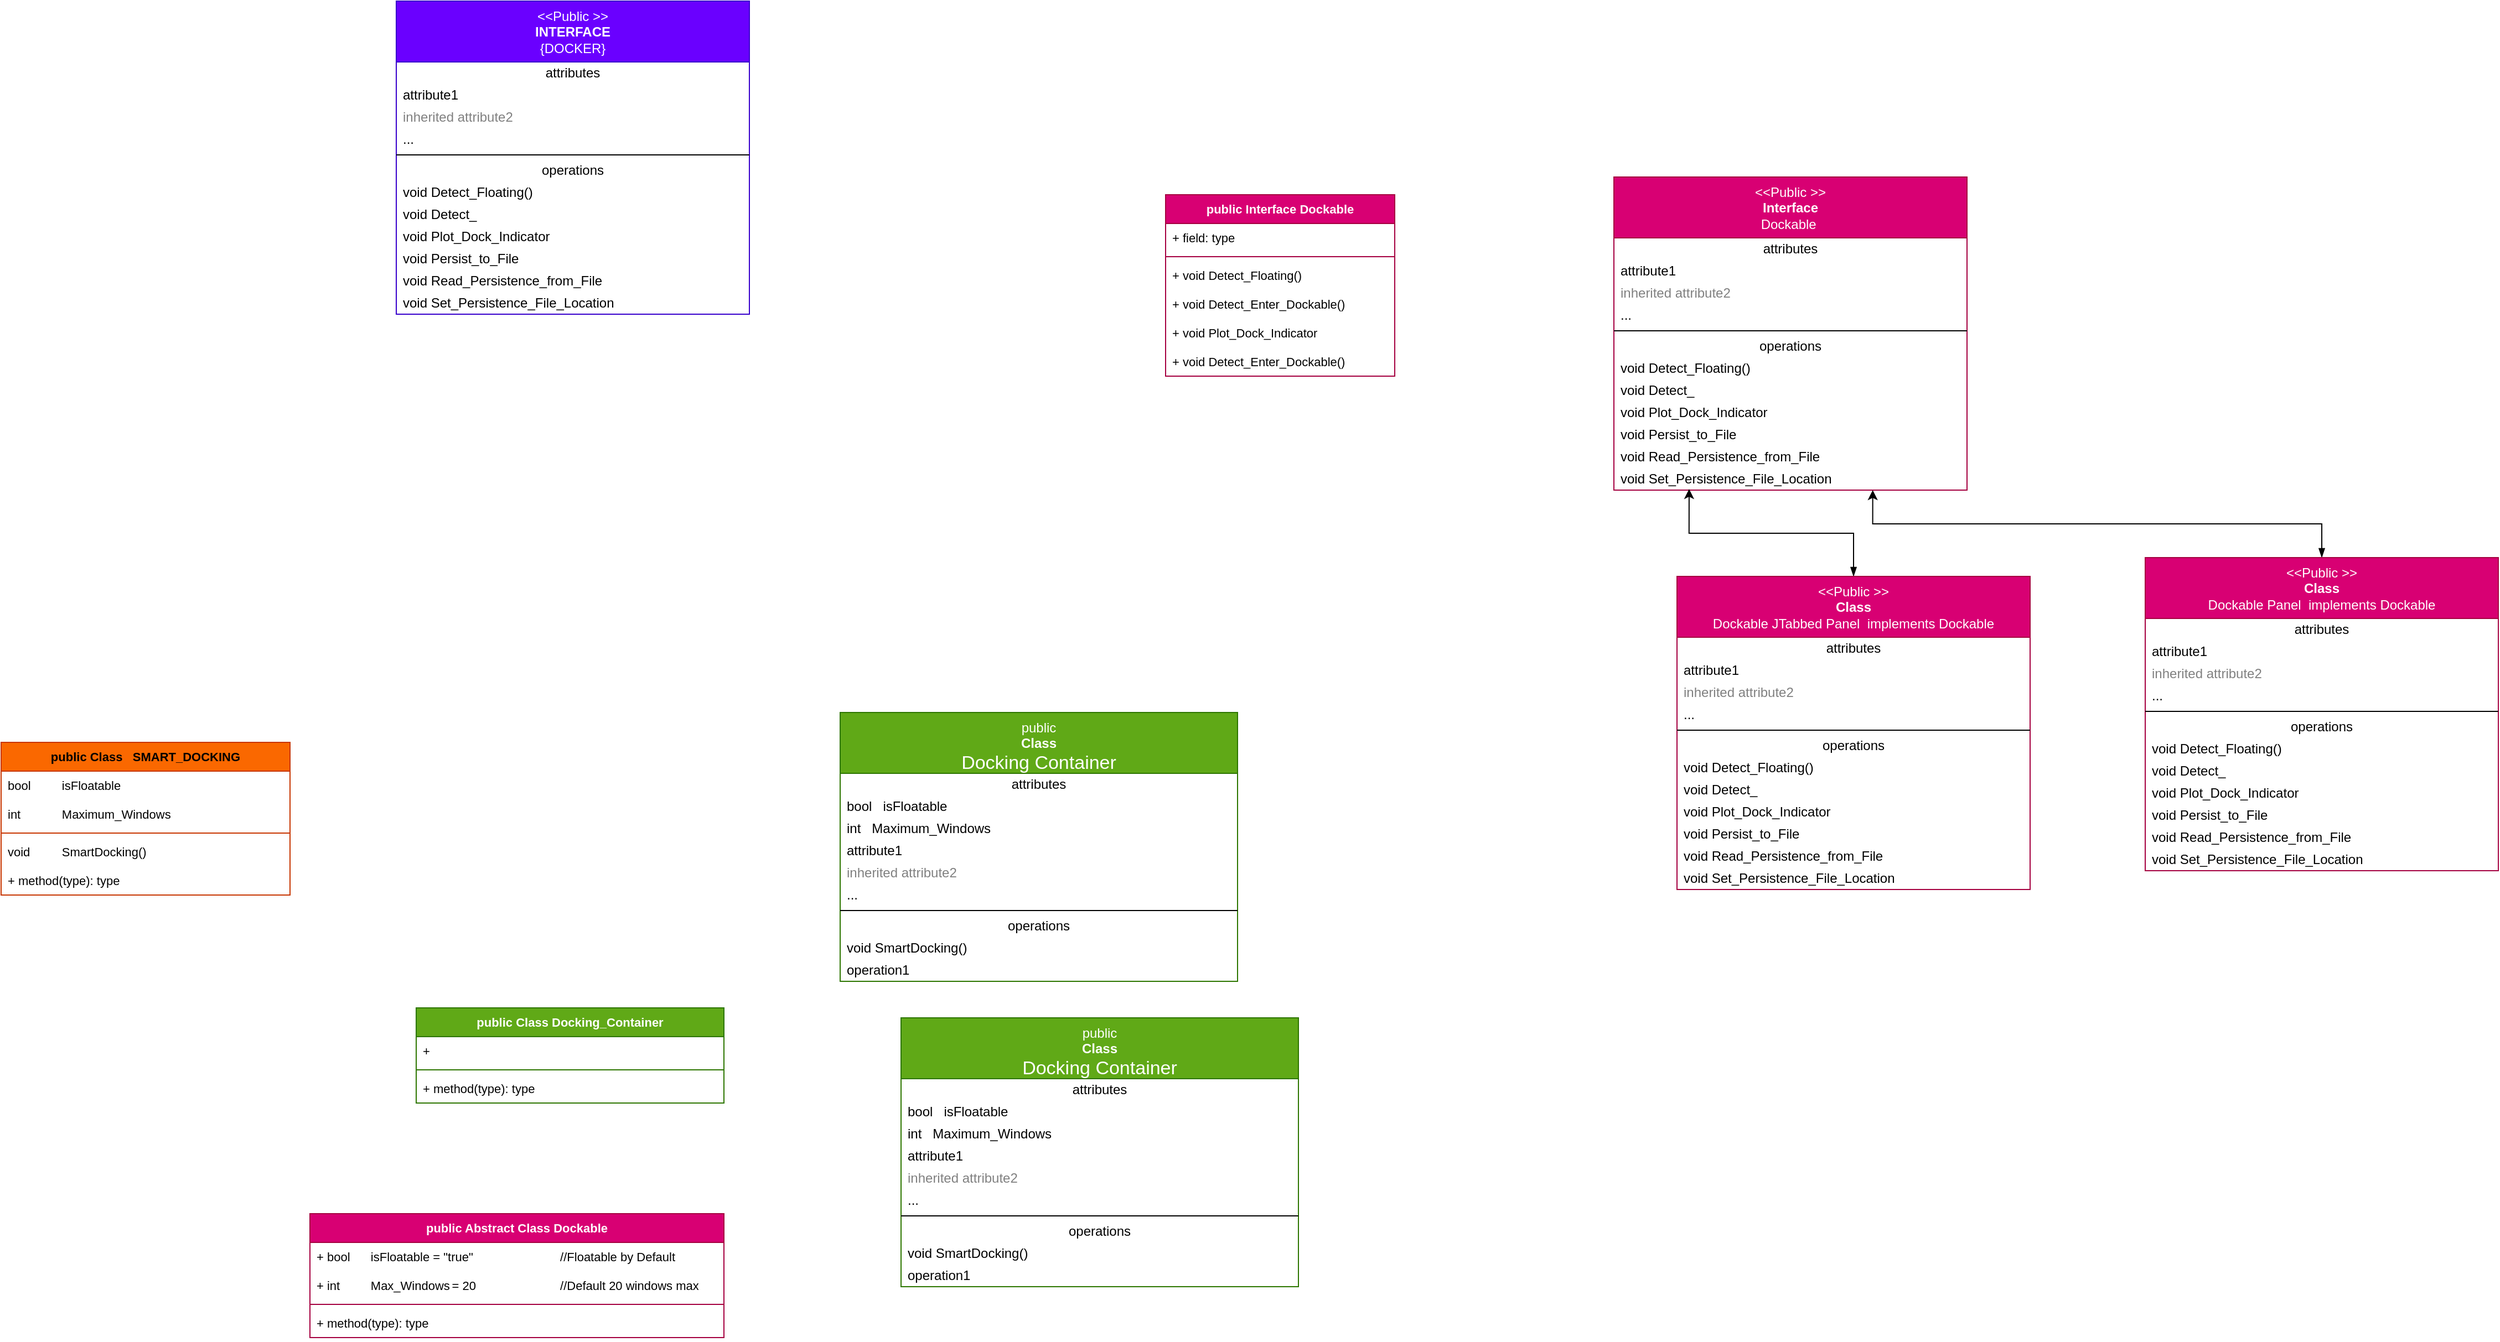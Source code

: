 <mxfile version="21.4.0" type="device">
  <diagram name="Page-1" id="hEe13QOGEc_TrbHQA4Oi">
    <mxGraphModel dx="1457" dy="1190" grid="0" gridSize="10" guides="1" tooltips="1" connect="1" arrows="1" fold="1" page="0" pageScale="1" pageWidth="827" pageHeight="1169" math="0" shadow="0">
      <root>
        <mxCell id="0" />
        <mxCell id="1" parent="0" />
        <mxCell id="b5HULVO_B9-mvFHrGQGt-9" value="&amp;lt;&amp;lt;Public &amp;gt;&amp;gt;&lt;br&gt;&lt;b&gt;INTERFACE&lt;/b&gt;&lt;br&gt;{DOCKER}" style="swimlane;fontStyle=0;align=center;verticalAlign=top;childLayout=stackLayout;horizontal=1;startSize=55;horizontalStack=0;resizeParent=1;resizeParentMax=0;resizeLast=0;collapsible=0;marginBottom=0;html=1;whiteSpace=wrap;fillColor=#6a00ff;fontColor=#ffffff;strokeColor=#3700CC;" vertex="1" parent="1">
          <mxGeometry x="-276" y="-440" width="319" height="283" as="geometry" />
        </mxCell>
        <mxCell id="b5HULVO_B9-mvFHrGQGt-10" value="attributes" style="text;html=1;strokeColor=none;fillColor=none;align=center;verticalAlign=middle;spacingLeft=4;spacingRight=4;overflow=hidden;rotatable=0;points=[[0,0.5],[1,0.5]];portConstraint=eastwest;whiteSpace=wrap;" vertex="1" parent="b5HULVO_B9-mvFHrGQGt-9">
          <mxGeometry y="55" width="319" height="20" as="geometry" />
        </mxCell>
        <mxCell id="b5HULVO_B9-mvFHrGQGt-11" value="attribute1" style="text;html=1;strokeColor=none;fillColor=none;align=left;verticalAlign=middle;spacingLeft=4;spacingRight=4;overflow=hidden;rotatable=0;points=[[0,0.5],[1,0.5]];portConstraint=eastwest;whiteSpace=wrap;" vertex="1" parent="b5HULVO_B9-mvFHrGQGt-9">
          <mxGeometry y="75" width="319" height="20" as="geometry" />
        </mxCell>
        <mxCell id="b5HULVO_B9-mvFHrGQGt-12" value="inherited attribute2" style="text;html=1;strokeColor=none;fillColor=none;align=left;verticalAlign=middle;spacingLeft=4;spacingRight=4;overflow=hidden;rotatable=0;points=[[0,0.5],[1,0.5]];portConstraint=eastwest;fontColor=#808080;whiteSpace=wrap;" vertex="1" parent="b5HULVO_B9-mvFHrGQGt-9">
          <mxGeometry y="95" width="319" height="20" as="geometry" />
        </mxCell>
        <mxCell id="b5HULVO_B9-mvFHrGQGt-13" value="..." style="text;html=1;strokeColor=none;fillColor=none;align=left;verticalAlign=middle;spacingLeft=4;spacingRight=4;overflow=hidden;rotatable=0;points=[[0,0.5],[1,0.5]];portConstraint=eastwest;whiteSpace=wrap;" vertex="1" parent="b5HULVO_B9-mvFHrGQGt-9">
          <mxGeometry y="115" width="319" height="20" as="geometry" />
        </mxCell>
        <mxCell id="b5HULVO_B9-mvFHrGQGt-14" value="" style="line;strokeWidth=1;fillColor=none;align=left;verticalAlign=middle;spacingTop=-1;spacingLeft=3;spacingRight=3;rotatable=0;labelPosition=right;points=[];portConstraint=eastwest;" vertex="1" parent="b5HULVO_B9-mvFHrGQGt-9">
          <mxGeometry y="135" width="319" height="8" as="geometry" />
        </mxCell>
        <mxCell id="b5HULVO_B9-mvFHrGQGt-15" value="operations" style="text;html=1;strokeColor=none;fillColor=none;align=center;verticalAlign=middle;spacingLeft=4;spacingRight=4;overflow=hidden;rotatable=0;points=[[0,0.5],[1,0.5]];portConstraint=eastwest;whiteSpace=wrap;" vertex="1" parent="b5HULVO_B9-mvFHrGQGt-9">
          <mxGeometry y="143" width="319" height="20" as="geometry" />
        </mxCell>
        <mxCell id="b5HULVO_B9-mvFHrGQGt-16" value="void Detect_Floating()" style="text;html=1;strokeColor=none;fillColor=none;align=left;verticalAlign=middle;spacingLeft=4;spacingRight=4;overflow=hidden;rotatable=0;points=[[0,0.5],[1,0.5]];portConstraint=eastwest;whiteSpace=wrap;" vertex="1" parent="b5HULVO_B9-mvFHrGQGt-9">
          <mxGeometry y="163" width="319" height="20" as="geometry" />
        </mxCell>
        <mxCell id="b5HULVO_B9-mvFHrGQGt-17" value="void Detect_" style="text;html=1;strokeColor=none;fillColor=none;align=left;verticalAlign=middle;spacingLeft=4;spacingRight=4;overflow=hidden;rotatable=0;points=[[0,0.5],[1,0.5]];portConstraint=eastwest;whiteSpace=wrap;" vertex="1" parent="b5HULVO_B9-mvFHrGQGt-9">
          <mxGeometry y="183" width="319" height="20" as="geometry" />
        </mxCell>
        <mxCell id="b5HULVO_B9-mvFHrGQGt-18" value="void Plot_Dock_Indicator" style="text;html=1;strokeColor=none;fillColor=none;align=left;verticalAlign=middle;spacingLeft=4;spacingRight=4;overflow=hidden;rotatable=0;points=[[0,0.5],[1,0.5]];portConstraint=eastwest;whiteSpace=wrap;" vertex="1" parent="b5HULVO_B9-mvFHrGQGt-9">
          <mxGeometry y="203" width="319" height="20" as="geometry" />
        </mxCell>
        <mxCell id="b5HULVO_B9-mvFHrGQGt-19" value="void Persist_to_File" style="text;html=1;strokeColor=none;fillColor=none;align=left;verticalAlign=middle;spacingLeft=4;spacingRight=4;overflow=hidden;rotatable=0;points=[[0,0.5],[1,0.5]];portConstraint=eastwest;whiteSpace=wrap;" vertex="1" parent="b5HULVO_B9-mvFHrGQGt-9">
          <mxGeometry y="223" width="319" height="20" as="geometry" />
        </mxCell>
        <mxCell id="b5HULVO_B9-mvFHrGQGt-20" value="void Read_Persistence_from_File" style="text;html=1;strokeColor=none;fillColor=none;align=left;verticalAlign=middle;spacingLeft=4;spacingRight=4;overflow=hidden;rotatable=0;points=[[0,0.5],[1,0.5]];portConstraint=eastwest;whiteSpace=wrap;" vertex="1" parent="b5HULVO_B9-mvFHrGQGt-9">
          <mxGeometry y="243" width="319" height="20" as="geometry" />
        </mxCell>
        <mxCell id="b5HULVO_B9-mvFHrGQGt-21" value="void Set_Persistence_File_Location" style="text;html=1;strokeColor=none;fillColor=none;align=left;verticalAlign=middle;spacingLeft=4;spacingRight=4;overflow=hidden;rotatable=0;points=[[0,0.5],[1,0.5]];portConstraint=eastwest;whiteSpace=wrap;" vertex="1" parent="b5HULVO_B9-mvFHrGQGt-9">
          <mxGeometry y="263" width="319" height="20" as="geometry" />
        </mxCell>
        <mxCell id="b5HULVO_B9-mvFHrGQGt-44" value="public&lt;br&gt;&lt;b&gt;Class&lt;/b&gt;&lt;br&gt;&lt;span style=&quot;font-size: 17px;&quot;&gt;Docking Container&lt;/span&gt;" style="swimlane;fontStyle=0;align=center;verticalAlign=top;childLayout=stackLayout;horizontal=1;startSize=55;horizontalStack=0;resizeParent=1;resizeParentMax=0;resizeLast=0;collapsible=0;marginBottom=0;html=1;whiteSpace=wrap;fillColor=#60a917;fontColor=#ffffff;strokeColor=#2D7600;" vertex="1" parent="1">
          <mxGeometry x="125" y="203" width="359" height="243" as="geometry" />
        </mxCell>
        <mxCell id="b5HULVO_B9-mvFHrGQGt-45" value="attributes" style="text;html=1;strokeColor=none;fillColor=none;align=center;verticalAlign=middle;spacingLeft=4;spacingRight=4;overflow=hidden;rotatable=0;points=[[0,0.5],[1,0.5]];portConstraint=eastwest;whiteSpace=wrap;" vertex="1" parent="b5HULVO_B9-mvFHrGQGt-44">
          <mxGeometry y="55" width="359" height="20" as="geometry" />
        </mxCell>
        <mxCell id="b5HULVO_B9-mvFHrGQGt-46" value="bool&amp;nbsp; &amp;nbsp;isFloatable" style="text;html=1;strokeColor=none;fillColor=none;align=left;verticalAlign=middle;spacingLeft=4;spacingRight=4;overflow=hidden;rotatable=0;points=[[0,0.5],[1,0.5]];portConstraint=eastwest;whiteSpace=wrap;" vertex="1" parent="b5HULVO_B9-mvFHrGQGt-44">
          <mxGeometry y="75" width="359" height="20" as="geometry" />
        </mxCell>
        <mxCell id="b5HULVO_B9-mvFHrGQGt-47" value="int&amp;nbsp; &amp;nbsp;Maximum_Windows" style="text;html=1;strokeColor=none;fillColor=none;align=left;verticalAlign=middle;spacingLeft=4;spacingRight=4;overflow=hidden;rotatable=0;points=[[0,0.5],[1,0.5]];portConstraint=eastwest;whiteSpace=wrap;" vertex="1" parent="b5HULVO_B9-mvFHrGQGt-44">
          <mxGeometry y="95" width="359" height="20" as="geometry" />
        </mxCell>
        <mxCell id="b5HULVO_B9-mvFHrGQGt-48" value="attribute1" style="text;html=1;strokeColor=none;fillColor=none;align=left;verticalAlign=middle;spacingLeft=4;spacingRight=4;overflow=hidden;rotatable=0;points=[[0,0.5],[1,0.5]];portConstraint=eastwest;whiteSpace=wrap;" vertex="1" parent="b5HULVO_B9-mvFHrGQGt-44">
          <mxGeometry y="115" width="359" height="20" as="geometry" />
        </mxCell>
        <mxCell id="b5HULVO_B9-mvFHrGQGt-49" value="inherited attribute2" style="text;html=1;strokeColor=none;fillColor=none;align=left;verticalAlign=middle;spacingLeft=4;spacingRight=4;overflow=hidden;rotatable=0;points=[[0,0.5],[1,0.5]];portConstraint=eastwest;fontColor=#808080;whiteSpace=wrap;" vertex="1" parent="b5HULVO_B9-mvFHrGQGt-44">
          <mxGeometry y="135" width="359" height="20" as="geometry" />
        </mxCell>
        <mxCell id="b5HULVO_B9-mvFHrGQGt-50" value="..." style="text;html=1;strokeColor=none;fillColor=none;align=left;verticalAlign=middle;spacingLeft=4;spacingRight=4;overflow=hidden;rotatable=0;points=[[0,0.5],[1,0.5]];portConstraint=eastwest;whiteSpace=wrap;" vertex="1" parent="b5HULVO_B9-mvFHrGQGt-44">
          <mxGeometry y="155" width="359" height="20" as="geometry" />
        </mxCell>
        <mxCell id="b5HULVO_B9-mvFHrGQGt-51" value="" style="line;strokeWidth=1;fillColor=none;align=left;verticalAlign=middle;spacingTop=-1;spacingLeft=3;spacingRight=3;rotatable=0;labelPosition=right;points=[];portConstraint=eastwest;" vertex="1" parent="b5HULVO_B9-mvFHrGQGt-44">
          <mxGeometry y="175" width="359" height="8" as="geometry" />
        </mxCell>
        <mxCell id="b5HULVO_B9-mvFHrGQGt-52" value="operations" style="text;html=1;strokeColor=none;fillColor=none;align=center;verticalAlign=middle;spacingLeft=4;spacingRight=4;overflow=hidden;rotatable=0;points=[[0,0.5],[1,0.5]];portConstraint=eastwest;whiteSpace=wrap;" vertex="1" parent="b5HULVO_B9-mvFHrGQGt-44">
          <mxGeometry y="183" width="359" height="20" as="geometry" />
        </mxCell>
        <mxCell id="b5HULVO_B9-mvFHrGQGt-53" value="void SmartDocking()" style="text;html=1;strokeColor=none;fillColor=none;align=left;verticalAlign=middle;spacingLeft=4;spacingRight=4;overflow=hidden;rotatable=0;points=[[0,0.5],[1,0.5]];portConstraint=eastwest;whiteSpace=wrap;" vertex="1" parent="b5HULVO_B9-mvFHrGQGt-44">
          <mxGeometry y="203" width="359" height="20" as="geometry" />
        </mxCell>
        <mxCell id="b5HULVO_B9-mvFHrGQGt-54" value="operation1" style="text;html=1;strokeColor=none;fillColor=none;align=left;verticalAlign=middle;spacingLeft=4;spacingRight=4;overflow=hidden;rotatable=0;points=[[0,0.5],[1,0.5]];portConstraint=eastwest;whiteSpace=wrap;" vertex="1" parent="b5HULVO_B9-mvFHrGQGt-44">
          <mxGeometry y="223" width="359" height="20" as="geometry" />
        </mxCell>
        <mxCell id="b5HULVO_B9-mvFHrGQGt-66" value="&amp;lt;&amp;lt;Public &amp;gt;&amp;gt;&lt;br&gt;&lt;b&gt;Interface&lt;/b&gt;&lt;br&gt;Dockable&amp;nbsp;" style="swimlane;fontStyle=0;align=center;verticalAlign=top;childLayout=stackLayout;horizontal=1;startSize=55;horizontalStack=0;resizeParent=1;resizeParentMax=0;resizeLast=0;collapsible=0;marginBottom=0;html=1;whiteSpace=wrap;fillColor=#d80073;fontColor=#ffffff;strokeColor=#A50040;" vertex="1" parent="1">
          <mxGeometry x="824" y="-281" width="319" height="283" as="geometry" />
        </mxCell>
        <mxCell id="b5HULVO_B9-mvFHrGQGt-67" value="attributes" style="text;html=1;strokeColor=none;fillColor=none;align=center;verticalAlign=middle;spacingLeft=4;spacingRight=4;overflow=hidden;rotatable=0;points=[[0,0.5],[1,0.5]];portConstraint=eastwest;whiteSpace=wrap;" vertex="1" parent="b5HULVO_B9-mvFHrGQGt-66">
          <mxGeometry y="55" width="319" height="20" as="geometry" />
        </mxCell>
        <mxCell id="b5HULVO_B9-mvFHrGQGt-68" value="attribute1" style="text;html=1;strokeColor=none;fillColor=none;align=left;verticalAlign=middle;spacingLeft=4;spacingRight=4;overflow=hidden;rotatable=0;points=[[0,0.5],[1,0.5]];portConstraint=eastwest;whiteSpace=wrap;" vertex="1" parent="b5HULVO_B9-mvFHrGQGt-66">
          <mxGeometry y="75" width="319" height="20" as="geometry" />
        </mxCell>
        <mxCell id="b5HULVO_B9-mvFHrGQGt-69" value="inherited attribute2" style="text;html=1;strokeColor=none;fillColor=none;align=left;verticalAlign=middle;spacingLeft=4;spacingRight=4;overflow=hidden;rotatable=0;points=[[0,0.5],[1,0.5]];portConstraint=eastwest;fontColor=#808080;whiteSpace=wrap;" vertex="1" parent="b5HULVO_B9-mvFHrGQGt-66">
          <mxGeometry y="95" width="319" height="20" as="geometry" />
        </mxCell>
        <mxCell id="b5HULVO_B9-mvFHrGQGt-70" value="..." style="text;html=1;strokeColor=none;fillColor=none;align=left;verticalAlign=middle;spacingLeft=4;spacingRight=4;overflow=hidden;rotatable=0;points=[[0,0.5],[1,0.5]];portConstraint=eastwest;whiteSpace=wrap;" vertex="1" parent="b5HULVO_B9-mvFHrGQGt-66">
          <mxGeometry y="115" width="319" height="20" as="geometry" />
        </mxCell>
        <mxCell id="b5HULVO_B9-mvFHrGQGt-71" value="" style="line;strokeWidth=1;fillColor=none;align=left;verticalAlign=middle;spacingTop=-1;spacingLeft=3;spacingRight=3;rotatable=0;labelPosition=right;points=[];portConstraint=eastwest;" vertex="1" parent="b5HULVO_B9-mvFHrGQGt-66">
          <mxGeometry y="135" width="319" height="8" as="geometry" />
        </mxCell>
        <mxCell id="b5HULVO_B9-mvFHrGQGt-72" value="operations" style="text;html=1;strokeColor=none;fillColor=none;align=center;verticalAlign=middle;spacingLeft=4;spacingRight=4;overflow=hidden;rotatable=0;points=[[0,0.5],[1,0.5]];portConstraint=eastwest;whiteSpace=wrap;" vertex="1" parent="b5HULVO_B9-mvFHrGQGt-66">
          <mxGeometry y="143" width="319" height="20" as="geometry" />
        </mxCell>
        <mxCell id="b5HULVO_B9-mvFHrGQGt-73" value="void Detect_Floating()" style="text;html=1;strokeColor=none;fillColor=none;align=left;verticalAlign=middle;spacingLeft=4;spacingRight=4;overflow=hidden;rotatable=0;points=[[0,0.5],[1,0.5]];portConstraint=eastwest;whiteSpace=wrap;" vertex="1" parent="b5HULVO_B9-mvFHrGQGt-66">
          <mxGeometry y="163" width="319" height="20" as="geometry" />
        </mxCell>
        <mxCell id="b5HULVO_B9-mvFHrGQGt-74" value="void Detect_" style="text;html=1;strokeColor=none;fillColor=none;align=left;verticalAlign=middle;spacingLeft=4;spacingRight=4;overflow=hidden;rotatable=0;points=[[0,0.5],[1,0.5]];portConstraint=eastwest;whiteSpace=wrap;" vertex="1" parent="b5HULVO_B9-mvFHrGQGt-66">
          <mxGeometry y="183" width="319" height="20" as="geometry" />
        </mxCell>
        <mxCell id="b5HULVO_B9-mvFHrGQGt-75" value="void Plot_Dock_Indicator" style="text;html=1;strokeColor=none;fillColor=none;align=left;verticalAlign=middle;spacingLeft=4;spacingRight=4;overflow=hidden;rotatable=0;points=[[0,0.5],[1,0.5]];portConstraint=eastwest;whiteSpace=wrap;" vertex="1" parent="b5HULVO_B9-mvFHrGQGt-66">
          <mxGeometry y="203" width="319" height="20" as="geometry" />
        </mxCell>
        <mxCell id="b5HULVO_B9-mvFHrGQGt-76" value="void Persist_to_File" style="text;html=1;strokeColor=none;fillColor=none;align=left;verticalAlign=middle;spacingLeft=4;spacingRight=4;overflow=hidden;rotatable=0;points=[[0,0.5],[1,0.5]];portConstraint=eastwest;whiteSpace=wrap;" vertex="1" parent="b5HULVO_B9-mvFHrGQGt-66">
          <mxGeometry y="223" width="319" height="20" as="geometry" />
        </mxCell>
        <mxCell id="b5HULVO_B9-mvFHrGQGt-77" value="void Read_Persistence_from_File" style="text;html=1;strokeColor=none;fillColor=none;align=left;verticalAlign=middle;spacingLeft=4;spacingRight=4;overflow=hidden;rotatable=0;points=[[0,0.5],[1,0.5]];portConstraint=eastwest;whiteSpace=wrap;" vertex="1" parent="b5HULVO_B9-mvFHrGQGt-66">
          <mxGeometry y="243" width="319" height="20" as="geometry" />
        </mxCell>
        <mxCell id="b5HULVO_B9-mvFHrGQGt-78" value="void Set_Persistence_File_Location" style="text;html=1;strokeColor=none;fillColor=none;align=left;verticalAlign=middle;spacingLeft=4;spacingRight=4;overflow=hidden;rotatable=0;points=[[0,0.5],[1,0.5]];portConstraint=eastwest;whiteSpace=wrap;" vertex="1" parent="b5HULVO_B9-mvFHrGQGt-66">
          <mxGeometry y="263" width="319" height="20" as="geometry" />
        </mxCell>
        <mxCell id="b5HULVO_B9-mvFHrGQGt-107" style="edgeStyle=orthogonalEdgeStyle;shape=connector;rounded=0;orthogonalLoop=1;jettySize=auto;html=1;exitX=0.5;exitY=0;exitDx=0;exitDy=0;entryX=0.733;entryY=1;entryDx=0;entryDy=0;entryPerimeter=0;labelBackgroundColor=default;strokeColor=default;fontFamily=Helvetica;fontSize=11;fontColor=default;startArrow=blockThin;startFill=1;endArrow=classic;" edge="1" parent="1" source="b5HULVO_B9-mvFHrGQGt-79" target="b5HULVO_B9-mvFHrGQGt-78">
          <mxGeometry relative="1" as="geometry" />
        </mxCell>
        <mxCell id="b5HULVO_B9-mvFHrGQGt-79" value="&amp;lt;&amp;lt;Public &amp;gt;&amp;gt;&lt;br&gt;&lt;b&gt;Class&lt;/b&gt;&lt;br&gt;Dockable Panel&amp;nbsp; implements Dockable" style="swimlane;fontStyle=0;align=center;verticalAlign=top;childLayout=stackLayout;horizontal=1;startSize=55;horizontalStack=0;resizeParent=1;resizeParentMax=0;resizeLast=0;collapsible=0;marginBottom=0;html=1;whiteSpace=wrap;fillColor=#d80073;fontColor=#ffffff;strokeColor=#A50040;" vertex="1" parent="1">
          <mxGeometry x="1304" y="63" width="319" height="283" as="geometry" />
        </mxCell>
        <mxCell id="b5HULVO_B9-mvFHrGQGt-80" value="attributes" style="text;html=1;strokeColor=none;fillColor=none;align=center;verticalAlign=middle;spacingLeft=4;spacingRight=4;overflow=hidden;rotatable=0;points=[[0,0.5],[1,0.5]];portConstraint=eastwest;whiteSpace=wrap;" vertex="1" parent="b5HULVO_B9-mvFHrGQGt-79">
          <mxGeometry y="55" width="319" height="20" as="geometry" />
        </mxCell>
        <mxCell id="b5HULVO_B9-mvFHrGQGt-81" value="attribute1" style="text;html=1;strokeColor=none;fillColor=none;align=left;verticalAlign=middle;spacingLeft=4;spacingRight=4;overflow=hidden;rotatable=0;points=[[0,0.5],[1,0.5]];portConstraint=eastwest;whiteSpace=wrap;" vertex="1" parent="b5HULVO_B9-mvFHrGQGt-79">
          <mxGeometry y="75" width="319" height="20" as="geometry" />
        </mxCell>
        <mxCell id="b5HULVO_B9-mvFHrGQGt-82" value="inherited attribute2" style="text;html=1;strokeColor=none;fillColor=none;align=left;verticalAlign=middle;spacingLeft=4;spacingRight=4;overflow=hidden;rotatable=0;points=[[0,0.5],[1,0.5]];portConstraint=eastwest;fontColor=#808080;whiteSpace=wrap;" vertex="1" parent="b5HULVO_B9-mvFHrGQGt-79">
          <mxGeometry y="95" width="319" height="20" as="geometry" />
        </mxCell>
        <mxCell id="b5HULVO_B9-mvFHrGQGt-83" value="..." style="text;html=1;strokeColor=none;fillColor=none;align=left;verticalAlign=middle;spacingLeft=4;spacingRight=4;overflow=hidden;rotatable=0;points=[[0,0.5],[1,0.5]];portConstraint=eastwest;whiteSpace=wrap;" vertex="1" parent="b5HULVO_B9-mvFHrGQGt-79">
          <mxGeometry y="115" width="319" height="20" as="geometry" />
        </mxCell>
        <mxCell id="b5HULVO_B9-mvFHrGQGt-84" value="" style="line;strokeWidth=1;fillColor=none;align=left;verticalAlign=middle;spacingTop=-1;spacingLeft=3;spacingRight=3;rotatable=0;labelPosition=right;points=[];portConstraint=eastwest;" vertex="1" parent="b5HULVO_B9-mvFHrGQGt-79">
          <mxGeometry y="135" width="319" height="8" as="geometry" />
        </mxCell>
        <mxCell id="b5HULVO_B9-mvFHrGQGt-85" value="operations" style="text;html=1;strokeColor=none;fillColor=none;align=center;verticalAlign=middle;spacingLeft=4;spacingRight=4;overflow=hidden;rotatable=0;points=[[0,0.5],[1,0.5]];portConstraint=eastwest;whiteSpace=wrap;" vertex="1" parent="b5HULVO_B9-mvFHrGQGt-79">
          <mxGeometry y="143" width="319" height="20" as="geometry" />
        </mxCell>
        <mxCell id="b5HULVO_B9-mvFHrGQGt-86" value="void Detect_Floating()" style="text;html=1;strokeColor=none;fillColor=none;align=left;verticalAlign=middle;spacingLeft=4;spacingRight=4;overflow=hidden;rotatable=0;points=[[0,0.5],[1,0.5]];portConstraint=eastwest;whiteSpace=wrap;" vertex="1" parent="b5HULVO_B9-mvFHrGQGt-79">
          <mxGeometry y="163" width="319" height="20" as="geometry" />
        </mxCell>
        <mxCell id="b5HULVO_B9-mvFHrGQGt-87" value="void Detect_" style="text;html=1;strokeColor=none;fillColor=none;align=left;verticalAlign=middle;spacingLeft=4;spacingRight=4;overflow=hidden;rotatable=0;points=[[0,0.5],[1,0.5]];portConstraint=eastwest;whiteSpace=wrap;" vertex="1" parent="b5HULVO_B9-mvFHrGQGt-79">
          <mxGeometry y="183" width="319" height="20" as="geometry" />
        </mxCell>
        <mxCell id="b5HULVO_B9-mvFHrGQGt-88" value="void Plot_Dock_Indicator" style="text;html=1;strokeColor=none;fillColor=none;align=left;verticalAlign=middle;spacingLeft=4;spacingRight=4;overflow=hidden;rotatable=0;points=[[0,0.5],[1,0.5]];portConstraint=eastwest;whiteSpace=wrap;" vertex="1" parent="b5HULVO_B9-mvFHrGQGt-79">
          <mxGeometry y="203" width="319" height="20" as="geometry" />
        </mxCell>
        <mxCell id="b5HULVO_B9-mvFHrGQGt-89" value="void Persist_to_File" style="text;html=1;strokeColor=none;fillColor=none;align=left;verticalAlign=middle;spacingLeft=4;spacingRight=4;overflow=hidden;rotatable=0;points=[[0,0.5],[1,0.5]];portConstraint=eastwest;whiteSpace=wrap;" vertex="1" parent="b5HULVO_B9-mvFHrGQGt-79">
          <mxGeometry y="223" width="319" height="20" as="geometry" />
        </mxCell>
        <mxCell id="b5HULVO_B9-mvFHrGQGt-90" value="void Read_Persistence_from_File" style="text;html=1;strokeColor=none;fillColor=none;align=left;verticalAlign=middle;spacingLeft=4;spacingRight=4;overflow=hidden;rotatable=0;points=[[0,0.5],[1,0.5]];portConstraint=eastwest;whiteSpace=wrap;" vertex="1" parent="b5HULVO_B9-mvFHrGQGt-79">
          <mxGeometry y="243" width="319" height="20" as="geometry" />
        </mxCell>
        <mxCell id="b5HULVO_B9-mvFHrGQGt-91" value="void Set_Persistence_File_Location" style="text;html=1;strokeColor=none;fillColor=none;align=left;verticalAlign=middle;spacingLeft=4;spacingRight=4;overflow=hidden;rotatable=0;points=[[0,0.5],[1,0.5]];portConstraint=eastwest;whiteSpace=wrap;" vertex="1" parent="b5HULVO_B9-mvFHrGQGt-79">
          <mxGeometry y="263" width="319" height="20" as="geometry" />
        </mxCell>
        <mxCell id="b5HULVO_B9-mvFHrGQGt-105" style="edgeStyle=orthogonalEdgeStyle;rounded=0;orthogonalLoop=1;jettySize=auto;html=1;exitX=0.5;exitY=0;exitDx=0;exitDy=0;entryX=0.213;entryY=0.95;entryDx=0;entryDy=0;entryPerimeter=0;startArrow=blockThin;startFill=1;" edge="1" parent="1" source="b5HULVO_B9-mvFHrGQGt-92" target="b5HULVO_B9-mvFHrGQGt-78">
          <mxGeometry relative="1" as="geometry" />
        </mxCell>
        <mxCell id="b5HULVO_B9-mvFHrGQGt-92" value="&amp;lt;&amp;lt;Public &amp;gt;&amp;gt;&lt;br&gt;&lt;b&gt;Class&lt;/b&gt;&lt;br&gt;Dockable JTabbed Panel&amp;nbsp; implements Dockable" style="swimlane;fontStyle=0;align=center;verticalAlign=top;childLayout=stackLayout;horizontal=1;startSize=55;horizontalStack=0;resizeParent=1;resizeParentMax=0;resizeLast=0;collapsible=0;marginBottom=0;html=1;whiteSpace=wrap;fillColor=#d80073;fontColor=#ffffff;strokeColor=#A50040;" vertex="1" parent="1">
          <mxGeometry x="881" y="80" width="319" height="283" as="geometry" />
        </mxCell>
        <mxCell id="b5HULVO_B9-mvFHrGQGt-93" value="attributes" style="text;html=1;strokeColor=none;fillColor=none;align=center;verticalAlign=middle;spacingLeft=4;spacingRight=4;overflow=hidden;rotatable=0;points=[[0,0.5],[1,0.5]];portConstraint=eastwest;whiteSpace=wrap;" vertex="1" parent="b5HULVO_B9-mvFHrGQGt-92">
          <mxGeometry y="55" width="319" height="20" as="geometry" />
        </mxCell>
        <mxCell id="b5HULVO_B9-mvFHrGQGt-94" value="attribute1" style="text;html=1;strokeColor=none;fillColor=none;align=left;verticalAlign=middle;spacingLeft=4;spacingRight=4;overflow=hidden;rotatable=0;points=[[0,0.5],[1,0.5]];portConstraint=eastwest;whiteSpace=wrap;" vertex="1" parent="b5HULVO_B9-mvFHrGQGt-92">
          <mxGeometry y="75" width="319" height="20" as="geometry" />
        </mxCell>
        <mxCell id="b5HULVO_B9-mvFHrGQGt-95" value="inherited attribute2" style="text;html=1;strokeColor=none;fillColor=none;align=left;verticalAlign=middle;spacingLeft=4;spacingRight=4;overflow=hidden;rotatable=0;points=[[0,0.5],[1,0.5]];portConstraint=eastwest;fontColor=#808080;whiteSpace=wrap;" vertex="1" parent="b5HULVO_B9-mvFHrGQGt-92">
          <mxGeometry y="95" width="319" height="20" as="geometry" />
        </mxCell>
        <mxCell id="b5HULVO_B9-mvFHrGQGt-96" value="..." style="text;html=1;strokeColor=none;fillColor=none;align=left;verticalAlign=middle;spacingLeft=4;spacingRight=4;overflow=hidden;rotatable=0;points=[[0,0.5],[1,0.5]];portConstraint=eastwest;whiteSpace=wrap;" vertex="1" parent="b5HULVO_B9-mvFHrGQGt-92">
          <mxGeometry y="115" width="319" height="20" as="geometry" />
        </mxCell>
        <mxCell id="b5HULVO_B9-mvFHrGQGt-97" value="" style="line;strokeWidth=1;fillColor=none;align=left;verticalAlign=middle;spacingTop=-1;spacingLeft=3;spacingRight=3;rotatable=0;labelPosition=right;points=[];portConstraint=eastwest;" vertex="1" parent="b5HULVO_B9-mvFHrGQGt-92">
          <mxGeometry y="135" width="319" height="8" as="geometry" />
        </mxCell>
        <mxCell id="b5HULVO_B9-mvFHrGQGt-98" value="operations" style="text;html=1;strokeColor=none;fillColor=none;align=center;verticalAlign=middle;spacingLeft=4;spacingRight=4;overflow=hidden;rotatable=0;points=[[0,0.5],[1,0.5]];portConstraint=eastwest;whiteSpace=wrap;" vertex="1" parent="b5HULVO_B9-mvFHrGQGt-92">
          <mxGeometry y="143" width="319" height="20" as="geometry" />
        </mxCell>
        <mxCell id="b5HULVO_B9-mvFHrGQGt-99" value="void Detect_Floating()" style="text;html=1;strokeColor=none;fillColor=none;align=left;verticalAlign=middle;spacingLeft=4;spacingRight=4;overflow=hidden;rotatable=0;points=[[0,0.5],[1,0.5]];portConstraint=eastwest;whiteSpace=wrap;" vertex="1" parent="b5HULVO_B9-mvFHrGQGt-92">
          <mxGeometry y="163" width="319" height="20" as="geometry" />
        </mxCell>
        <mxCell id="b5HULVO_B9-mvFHrGQGt-100" value="void Detect_" style="text;html=1;strokeColor=none;fillColor=none;align=left;verticalAlign=middle;spacingLeft=4;spacingRight=4;overflow=hidden;rotatable=0;points=[[0,0.5],[1,0.5]];portConstraint=eastwest;whiteSpace=wrap;" vertex="1" parent="b5HULVO_B9-mvFHrGQGt-92">
          <mxGeometry y="183" width="319" height="20" as="geometry" />
        </mxCell>
        <mxCell id="b5HULVO_B9-mvFHrGQGt-101" value="void Plot_Dock_Indicator" style="text;html=1;strokeColor=none;fillColor=none;align=left;verticalAlign=middle;spacingLeft=4;spacingRight=4;overflow=hidden;rotatable=0;points=[[0,0.5],[1,0.5]];portConstraint=eastwest;whiteSpace=wrap;" vertex="1" parent="b5HULVO_B9-mvFHrGQGt-92">
          <mxGeometry y="203" width="319" height="20" as="geometry" />
        </mxCell>
        <mxCell id="b5HULVO_B9-mvFHrGQGt-102" value="void Persist_to_File" style="text;html=1;strokeColor=none;fillColor=none;align=left;verticalAlign=middle;spacingLeft=4;spacingRight=4;overflow=hidden;rotatable=0;points=[[0,0.5],[1,0.5]];portConstraint=eastwest;whiteSpace=wrap;" vertex="1" parent="b5HULVO_B9-mvFHrGQGt-92">
          <mxGeometry y="223" width="319" height="20" as="geometry" />
        </mxCell>
        <mxCell id="b5HULVO_B9-mvFHrGQGt-103" value="void Read_Persistence_from_File" style="text;html=1;strokeColor=none;fillColor=none;align=left;verticalAlign=middle;spacingLeft=4;spacingRight=4;overflow=hidden;rotatable=0;points=[[0,0.5],[1,0.5]];portConstraint=eastwest;whiteSpace=wrap;" vertex="1" parent="b5HULVO_B9-mvFHrGQGt-92">
          <mxGeometry y="243" width="319" height="20" as="geometry" />
        </mxCell>
        <mxCell id="b5HULVO_B9-mvFHrGQGt-104" value="void Set_Persistence_File_Location" style="text;html=1;strokeColor=none;fillColor=none;align=left;verticalAlign=middle;spacingLeft=4;spacingRight=4;overflow=hidden;rotatable=0;points=[[0,0.5],[1,0.5]];portConstraint=eastwest;whiteSpace=wrap;" vertex="1" parent="b5HULVO_B9-mvFHrGQGt-92">
          <mxGeometry y="263" width="319" height="20" as="geometry" />
        </mxCell>
        <mxCell id="b5HULVO_B9-mvFHrGQGt-108" value="public&lt;br&gt;&lt;b&gt;Class&lt;/b&gt;&lt;br&gt;&lt;span style=&quot;font-size: 17px;&quot;&gt;Docking Container&lt;/span&gt;" style="swimlane;fontStyle=0;align=center;verticalAlign=top;childLayout=stackLayout;horizontal=1;startSize=55;horizontalStack=0;resizeParent=1;resizeParentMax=0;resizeLast=0;collapsible=0;marginBottom=0;html=1;whiteSpace=wrap;fillColor=#60a917;fontColor=#ffffff;strokeColor=#2D7600;" vertex="1" parent="1">
          <mxGeometry x="180" y="479" width="359" height="243" as="geometry" />
        </mxCell>
        <mxCell id="b5HULVO_B9-mvFHrGQGt-109" value="attributes" style="text;html=1;strokeColor=none;fillColor=none;align=center;verticalAlign=middle;spacingLeft=4;spacingRight=4;overflow=hidden;rotatable=0;points=[[0,0.5],[1,0.5]];portConstraint=eastwest;whiteSpace=wrap;" vertex="1" parent="b5HULVO_B9-mvFHrGQGt-108">
          <mxGeometry y="55" width="359" height="20" as="geometry" />
        </mxCell>
        <mxCell id="b5HULVO_B9-mvFHrGQGt-110" value="bool&amp;nbsp; &amp;nbsp;isFloatable" style="text;html=1;strokeColor=none;fillColor=none;align=left;verticalAlign=middle;spacingLeft=4;spacingRight=4;overflow=hidden;rotatable=0;points=[[0,0.5],[1,0.5]];portConstraint=eastwest;whiteSpace=wrap;" vertex="1" parent="b5HULVO_B9-mvFHrGQGt-108">
          <mxGeometry y="75" width="359" height="20" as="geometry" />
        </mxCell>
        <mxCell id="b5HULVO_B9-mvFHrGQGt-111" value="int&amp;nbsp; &amp;nbsp;Maximum_Windows" style="text;html=1;strokeColor=none;fillColor=none;align=left;verticalAlign=middle;spacingLeft=4;spacingRight=4;overflow=hidden;rotatable=0;points=[[0,0.5],[1,0.5]];portConstraint=eastwest;whiteSpace=wrap;" vertex="1" parent="b5HULVO_B9-mvFHrGQGt-108">
          <mxGeometry y="95" width="359" height="20" as="geometry" />
        </mxCell>
        <mxCell id="b5HULVO_B9-mvFHrGQGt-112" value="attribute1" style="text;html=1;strokeColor=none;fillColor=none;align=left;verticalAlign=middle;spacingLeft=4;spacingRight=4;overflow=hidden;rotatable=0;points=[[0,0.5],[1,0.5]];portConstraint=eastwest;whiteSpace=wrap;" vertex="1" parent="b5HULVO_B9-mvFHrGQGt-108">
          <mxGeometry y="115" width="359" height="20" as="geometry" />
        </mxCell>
        <mxCell id="b5HULVO_B9-mvFHrGQGt-113" value="inherited attribute2" style="text;html=1;strokeColor=none;fillColor=none;align=left;verticalAlign=middle;spacingLeft=4;spacingRight=4;overflow=hidden;rotatable=0;points=[[0,0.5],[1,0.5]];portConstraint=eastwest;fontColor=#808080;whiteSpace=wrap;" vertex="1" parent="b5HULVO_B9-mvFHrGQGt-108">
          <mxGeometry y="135" width="359" height="20" as="geometry" />
        </mxCell>
        <mxCell id="b5HULVO_B9-mvFHrGQGt-114" value="..." style="text;html=1;strokeColor=none;fillColor=none;align=left;verticalAlign=middle;spacingLeft=4;spacingRight=4;overflow=hidden;rotatable=0;points=[[0,0.5],[1,0.5]];portConstraint=eastwest;whiteSpace=wrap;" vertex="1" parent="b5HULVO_B9-mvFHrGQGt-108">
          <mxGeometry y="155" width="359" height="20" as="geometry" />
        </mxCell>
        <mxCell id="b5HULVO_B9-mvFHrGQGt-115" value="" style="line;strokeWidth=1;fillColor=none;align=left;verticalAlign=middle;spacingTop=-1;spacingLeft=3;spacingRight=3;rotatable=0;labelPosition=right;points=[];portConstraint=eastwest;" vertex="1" parent="b5HULVO_B9-mvFHrGQGt-108">
          <mxGeometry y="175" width="359" height="8" as="geometry" />
        </mxCell>
        <mxCell id="b5HULVO_B9-mvFHrGQGt-116" value="operations" style="text;html=1;strokeColor=none;fillColor=none;align=center;verticalAlign=middle;spacingLeft=4;spacingRight=4;overflow=hidden;rotatable=0;points=[[0,0.5],[1,0.5]];portConstraint=eastwest;whiteSpace=wrap;" vertex="1" parent="b5HULVO_B9-mvFHrGQGt-108">
          <mxGeometry y="183" width="359" height="20" as="geometry" />
        </mxCell>
        <mxCell id="b5HULVO_B9-mvFHrGQGt-117" value="void SmartDocking()" style="text;html=1;strokeColor=none;fillColor=none;align=left;verticalAlign=middle;spacingLeft=4;spacingRight=4;overflow=hidden;rotatable=0;points=[[0,0.5],[1,0.5]];portConstraint=eastwest;whiteSpace=wrap;" vertex="1" parent="b5HULVO_B9-mvFHrGQGt-108">
          <mxGeometry y="203" width="359" height="20" as="geometry" />
        </mxCell>
        <mxCell id="b5HULVO_B9-mvFHrGQGt-118" value="operation1" style="text;html=1;strokeColor=none;fillColor=none;align=left;verticalAlign=middle;spacingLeft=4;spacingRight=4;overflow=hidden;rotatable=0;points=[[0,0.5],[1,0.5]];portConstraint=eastwest;whiteSpace=wrap;" vertex="1" parent="b5HULVO_B9-mvFHrGQGt-108">
          <mxGeometry y="223" width="359" height="20" as="geometry" />
        </mxCell>
        <mxCell id="b5HULVO_B9-mvFHrGQGt-120" value="public Class&amp;nbsp; &amp;nbsp;SMART_DOCKING" style="swimlane;fontStyle=1;align=center;verticalAlign=top;childLayout=stackLayout;horizontal=1;startSize=26;horizontalStack=0;resizeParent=1;resizeParentMax=0;resizeLast=0;collapsible=1;marginBottom=0;whiteSpace=wrap;html=1;fontFamily=Helvetica;fontSize=11;fontColor=#000000;fillColor=#fa6800;strokeColor=#C73500;" vertex="1" parent="1">
          <mxGeometry x="-633" y="230" width="261" height="138" as="geometry" />
        </mxCell>
        <mxCell id="b5HULVO_B9-mvFHrGQGt-121" value="bool&lt;span style=&quot;white-space: pre;&quot;&gt;&#x9;&lt;/span&gt;&lt;span style=&quot;white-space: pre;&quot;&gt;&#x9;&lt;/span&gt;isFloatable" style="text;strokeColor=none;fillColor=none;align=left;verticalAlign=top;spacingLeft=4;spacingRight=4;overflow=hidden;rotatable=0;points=[[0,0.5],[1,0.5]];portConstraint=eastwest;whiteSpace=wrap;html=1;fontSize=11;fontFamily=Helvetica;fontColor=default;" vertex="1" parent="b5HULVO_B9-mvFHrGQGt-120">
          <mxGeometry y="26" width="261" height="26" as="geometry" />
        </mxCell>
        <mxCell id="b5HULVO_B9-mvFHrGQGt-130" value="int&amp;nbsp;&lt;span style=&quot;white-space: pre;&quot;&gt;&#x9;&lt;/span&gt;&lt;span style=&quot;white-space: pre;&quot;&gt;&#x9;&lt;/span&gt;Maximum_Windows" style="text;strokeColor=none;fillColor=none;align=left;verticalAlign=top;spacingLeft=4;spacingRight=4;overflow=hidden;rotatable=0;points=[[0,0.5],[1,0.5]];portConstraint=eastwest;whiteSpace=wrap;html=1;fontSize=11;fontFamily=Helvetica;fontColor=default;" vertex="1" parent="b5HULVO_B9-mvFHrGQGt-120">
          <mxGeometry y="52" width="261" height="26" as="geometry" />
        </mxCell>
        <mxCell id="b5HULVO_B9-mvFHrGQGt-122" value="" style="line;strokeWidth=1;fillColor=none;align=left;verticalAlign=middle;spacingTop=-1;spacingLeft=3;spacingRight=3;rotatable=0;labelPosition=right;points=[];portConstraint=eastwest;strokeColor=inherit;fontFamily=Helvetica;fontSize=11;fontColor=default;" vertex="1" parent="b5HULVO_B9-mvFHrGQGt-120">
          <mxGeometry y="78" width="261" height="8" as="geometry" />
        </mxCell>
        <mxCell id="b5HULVO_B9-mvFHrGQGt-123" value="void&lt;span style=&quot;white-space: pre;&quot;&gt;&#x9;&lt;/span&gt;&lt;span style=&quot;white-space: pre;&quot;&gt;&#x9;&lt;/span&gt;SmartDocking()" style="text;strokeColor=none;fillColor=none;align=left;verticalAlign=top;spacingLeft=4;spacingRight=4;overflow=hidden;rotatable=0;points=[[0,0.5],[1,0.5]];portConstraint=eastwest;whiteSpace=wrap;html=1;fontSize=11;fontFamily=Helvetica;fontColor=default;" vertex="1" parent="b5HULVO_B9-mvFHrGQGt-120">
          <mxGeometry y="86" width="261" height="26" as="geometry" />
        </mxCell>
        <mxCell id="b5HULVO_B9-mvFHrGQGt-124" value="+ method(type): type" style="text;strokeColor=none;fillColor=none;align=left;verticalAlign=top;spacingLeft=4;spacingRight=4;overflow=hidden;rotatable=0;points=[[0,0.5],[1,0.5]];portConstraint=eastwest;whiteSpace=wrap;html=1;fontSize=11;fontFamily=Helvetica;fontColor=default;" vertex="1" parent="b5HULVO_B9-mvFHrGQGt-120">
          <mxGeometry y="112" width="261" height="26" as="geometry" />
        </mxCell>
        <mxCell id="b5HULVO_B9-mvFHrGQGt-126" value="public Class Docking_Container" style="swimlane;fontStyle=1;align=center;verticalAlign=top;childLayout=stackLayout;horizontal=1;startSize=26;horizontalStack=0;resizeParent=1;resizeParentMax=0;resizeLast=0;collapsible=1;marginBottom=0;whiteSpace=wrap;html=1;fontFamily=Helvetica;fontSize=11;fontColor=#ffffff;fillColor=#60a917;strokeColor=#2D7600;" vertex="1" parent="1">
          <mxGeometry x="-258" y="470" width="278" height="86" as="geometry" />
        </mxCell>
        <mxCell id="b5HULVO_B9-mvFHrGQGt-127" value="+&amp;nbsp;" style="text;strokeColor=none;fillColor=none;align=left;verticalAlign=top;spacingLeft=4;spacingRight=4;overflow=hidden;rotatable=0;points=[[0,0.5],[1,0.5]];portConstraint=eastwest;whiteSpace=wrap;html=1;fontSize=11;fontFamily=Helvetica;fontColor=default;" vertex="1" parent="b5HULVO_B9-mvFHrGQGt-126">
          <mxGeometry y="26" width="278" height="26" as="geometry" />
        </mxCell>
        <mxCell id="b5HULVO_B9-mvFHrGQGt-128" value="" style="line;strokeWidth=1;fillColor=none;align=left;verticalAlign=middle;spacingTop=-1;spacingLeft=3;spacingRight=3;rotatable=0;labelPosition=right;points=[];portConstraint=eastwest;strokeColor=inherit;fontFamily=Helvetica;fontSize=11;fontColor=default;" vertex="1" parent="b5HULVO_B9-mvFHrGQGt-126">
          <mxGeometry y="52" width="278" height="8" as="geometry" />
        </mxCell>
        <mxCell id="b5HULVO_B9-mvFHrGQGt-129" value="+ method(type): type" style="text;strokeColor=none;fillColor=none;align=left;verticalAlign=top;spacingLeft=4;spacingRight=4;overflow=hidden;rotatable=0;points=[[0,0.5],[1,0.5]];portConstraint=eastwest;whiteSpace=wrap;html=1;fontSize=11;fontFamily=Helvetica;fontColor=default;" vertex="1" parent="b5HULVO_B9-mvFHrGQGt-126">
          <mxGeometry y="60" width="278" height="26" as="geometry" />
        </mxCell>
        <mxCell id="b5HULVO_B9-mvFHrGQGt-132" value="public Abstract Class Dockable" style="swimlane;fontStyle=1;align=center;verticalAlign=top;childLayout=stackLayout;horizontal=1;startSize=26;horizontalStack=0;resizeParent=1;resizeParentMax=0;resizeLast=0;collapsible=1;marginBottom=0;whiteSpace=wrap;html=1;fontFamily=Helvetica;fontSize=11;fontColor=#ffffff;fillColor=#d80073;strokeColor=#A50040;" vertex="1" parent="1">
          <mxGeometry x="-354" y="656" width="374" height="112" as="geometry" />
        </mxCell>
        <mxCell id="b5HULVO_B9-mvFHrGQGt-133" value="+ bool&lt;span style=&quot;white-space: pre;&quot;&gt;&#x9;&lt;/span&gt;isFloatable = &quot;true&quot;&lt;span style=&quot;white-space: pre;&quot;&gt;&#x9;&lt;/span&gt;&lt;span style=&quot;white-space: pre;&quot;&gt;&#x9;&lt;/span&gt;&lt;span style=&quot;white-space: pre;&quot;&gt;&#x9;&lt;/span&gt;&lt;span style=&quot;white-space: pre;&quot;&gt;&#x9;&lt;/span&gt;//Floatable by Default&amp;nbsp;" style="text;strokeColor=none;fillColor=none;align=left;verticalAlign=top;spacingLeft=4;spacingRight=4;overflow=hidden;rotatable=0;points=[[0,0.5],[1,0.5]];portConstraint=eastwest;whiteSpace=wrap;html=1;fontSize=11;fontFamily=Helvetica;fontColor=default;" vertex="1" parent="b5HULVO_B9-mvFHrGQGt-132">
          <mxGeometry y="26" width="374" height="26" as="geometry" />
        </mxCell>
        <mxCell id="b5HULVO_B9-mvFHrGQGt-137" value="+ int&lt;span style=&quot;white-space: pre;&quot;&gt;&#x9;&lt;/span&gt;&lt;span style=&quot;white-space: pre;&quot;&gt;&#x9;&lt;/span&gt;Max_Windows&lt;span style=&quot;white-space: pre;&quot;&gt;&#x9;&lt;/span&gt;= 20&lt;span style=&quot;white-space: pre;&quot;&gt;&#x9;&lt;/span&gt;&lt;span style=&quot;white-space: pre;&quot;&gt;&#x9;&lt;/span&gt;&lt;span style=&quot;white-space: pre;&quot;&gt;&#x9;&lt;span style=&quot;white-space: pre;&quot;&gt;&#x9;&lt;/span&gt;&lt;/span&gt;//Default 20 windows max" style="text;strokeColor=none;fillColor=none;align=left;verticalAlign=top;spacingLeft=4;spacingRight=4;overflow=hidden;rotatable=0;points=[[0,0.5],[1,0.5]];portConstraint=eastwest;whiteSpace=wrap;html=1;fontSize=11;fontFamily=Helvetica;fontColor=default;" vertex="1" parent="b5HULVO_B9-mvFHrGQGt-132">
          <mxGeometry y="52" width="374" height="26" as="geometry" />
        </mxCell>
        <mxCell id="b5HULVO_B9-mvFHrGQGt-134" value="" style="line;strokeWidth=1;fillColor=none;align=left;verticalAlign=middle;spacingTop=-1;spacingLeft=3;spacingRight=3;rotatable=0;labelPosition=right;points=[];portConstraint=eastwest;strokeColor=inherit;fontFamily=Helvetica;fontSize=11;fontColor=default;" vertex="1" parent="b5HULVO_B9-mvFHrGQGt-132">
          <mxGeometry y="78" width="374" height="8" as="geometry" />
        </mxCell>
        <mxCell id="b5HULVO_B9-mvFHrGQGt-135" value="+ method(type): type" style="text;strokeColor=none;fillColor=none;align=left;verticalAlign=top;spacingLeft=4;spacingRight=4;overflow=hidden;rotatable=0;points=[[0,0.5],[1,0.5]];portConstraint=eastwest;whiteSpace=wrap;html=1;fontSize=11;fontFamily=Helvetica;fontColor=default;" vertex="1" parent="b5HULVO_B9-mvFHrGQGt-132">
          <mxGeometry y="86" width="374" height="26" as="geometry" />
        </mxCell>
        <mxCell id="b5HULVO_B9-mvFHrGQGt-140" value="public Interface Dockable" style="swimlane;fontStyle=1;align=center;verticalAlign=top;childLayout=stackLayout;horizontal=1;startSize=26;horizontalStack=0;resizeParent=1;resizeParentMax=0;resizeLast=0;collapsible=1;marginBottom=0;whiteSpace=wrap;html=1;fontFamily=Helvetica;fontSize=11;fontColor=#ffffff;fillColor=#d80073;strokeColor=#A50040;" vertex="1" parent="1">
          <mxGeometry x="419" y="-265" width="207" height="164" as="geometry" />
        </mxCell>
        <mxCell id="b5HULVO_B9-mvFHrGQGt-141" value="+ field: type" style="text;strokeColor=none;fillColor=none;align=left;verticalAlign=top;spacingLeft=4;spacingRight=4;overflow=hidden;rotatable=0;points=[[0,0.5],[1,0.5]];portConstraint=eastwest;whiteSpace=wrap;html=1;fontSize=11;fontFamily=Helvetica;fontColor=default;" vertex="1" parent="b5HULVO_B9-mvFHrGQGt-140">
          <mxGeometry y="26" width="207" height="26" as="geometry" />
        </mxCell>
        <mxCell id="b5HULVO_B9-mvFHrGQGt-142" value="" style="line;strokeWidth=1;fillColor=none;align=left;verticalAlign=middle;spacingTop=-1;spacingLeft=3;spacingRight=3;rotatable=0;labelPosition=right;points=[];portConstraint=eastwest;strokeColor=inherit;fontFamily=Helvetica;fontSize=11;fontColor=default;" vertex="1" parent="b5HULVO_B9-mvFHrGQGt-140">
          <mxGeometry y="52" width="207" height="8" as="geometry" />
        </mxCell>
        <mxCell id="b5HULVO_B9-mvFHrGQGt-143" value="+ void Detect_Floating()" style="text;strokeColor=none;fillColor=none;align=left;verticalAlign=top;spacingLeft=4;spacingRight=4;overflow=hidden;rotatable=0;points=[[0,0.5],[1,0.5]];portConstraint=eastwest;whiteSpace=wrap;html=1;fontSize=11;fontFamily=Helvetica;fontColor=default;" vertex="1" parent="b5HULVO_B9-mvFHrGQGt-140">
          <mxGeometry y="60" width="207" height="26" as="geometry" />
        </mxCell>
        <mxCell id="b5HULVO_B9-mvFHrGQGt-144" value="+ void Detect_Enter_Dockable()" style="text;strokeColor=none;fillColor=none;align=left;verticalAlign=top;spacingLeft=4;spacingRight=4;overflow=hidden;rotatable=0;points=[[0,0.5],[1,0.5]];portConstraint=eastwest;whiteSpace=wrap;html=1;fontSize=11;fontFamily=Helvetica;fontColor=default;" vertex="1" parent="b5HULVO_B9-mvFHrGQGt-140">
          <mxGeometry y="86" width="207" height="26" as="geometry" />
        </mxCell>
        <mxCell id="b5HULVO_B9-mvFHrGQGt-145" value="+ void Plot_Dock_Indicator" style="text;strokeColor=none;fillColor=none;align=left;verticalAlign=top;spacingLeft=4;spacingRight=4;overflow=hidden;rotatable=0;points=[[0,0.5],[1,0.5]];portConstraint=eastwest;whiteSpace=wrap;html=1;fontSize=11;fontFamily=Helvetica;fontColor=default;" vertex="1" parent="b5HULVO_B9-mvFHrGQGt-140">
          <mxGeometry y="112" width="207" height="26" as="geometry" />
        </mxCell>
        <mxCell id="b5HULVO_B9-mvFHrGQGt-146" value="+ void Detect_Enter_Dockable()" style="text;strokeColor=none;fillColor=none;align=left;verticalAlign=top;spacingLeft=4;spacingRight=4;overflow=hidden;rotatable=0;points=[[0,0.5],[1,0.5]];portConstraint=eastwest;whiteSpace=wrap;html=1;fontSize=11;fontFamily=Helvetica;fontColor=default;" vertex="1" parent="b5HULVO_B9-mvFHrGQGt-140">
          <mxGeometry y="138" width="207" height="26" as="geometry" />
        </mxCell>
      </root>
    </mxGraphModel>
  </diagram>
</mxfile>
